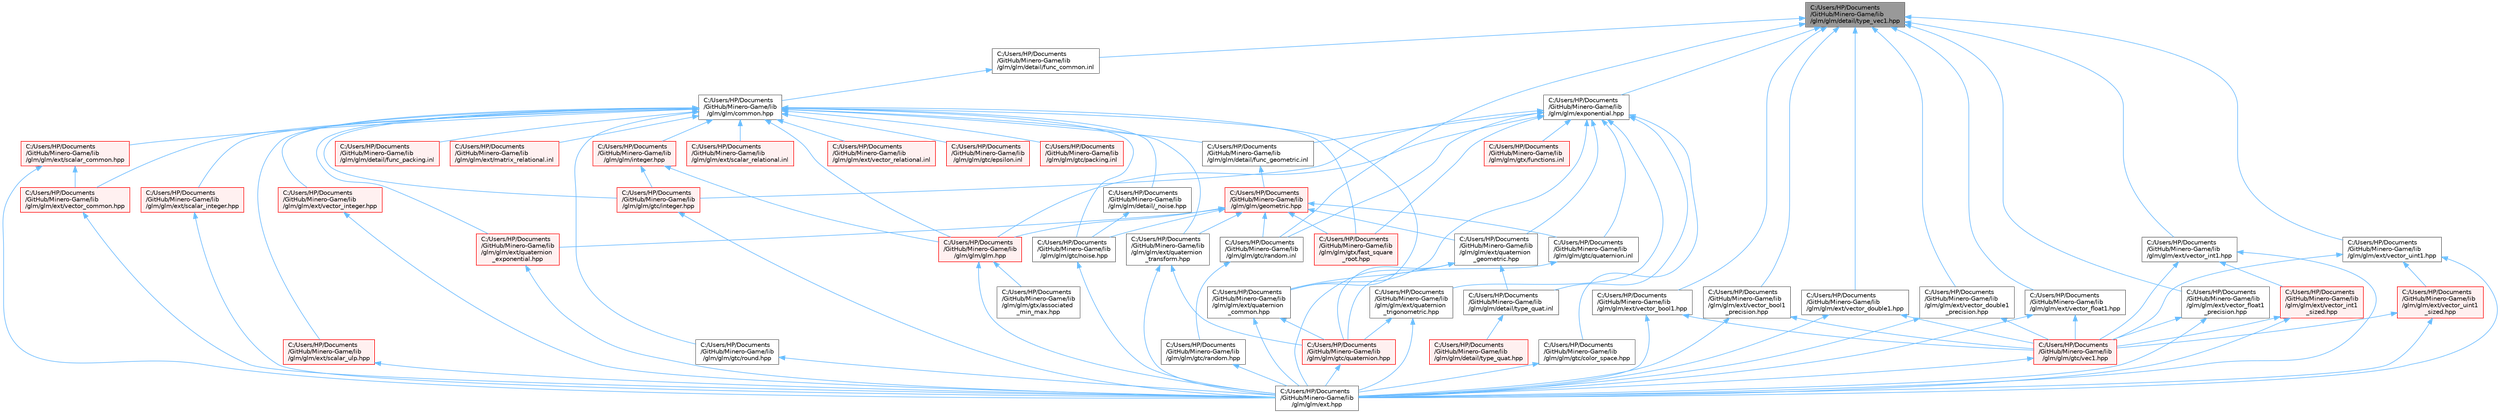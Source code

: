digraph "C:/Users/HP/Documents/GitHub/Minero-Game/lib/glm/glm/detail/type_vec1.hpp"
{
 // LATEX_PDF_SIZE
  bgcolor="transparent";
  edge [fontname=Helvetica,fontsize=10,labelfontname=Helvetica,labelfontsize=10];
  node [fontname=Helvetica,fontsize=10,shape=box,height=0.2,width=0.4];
  Node1 [id="Node000001",label="C:/Users/HP/Documents\l/GitHub/Minero-Game/lib\l/glm/glm/detail/type_vec1.hpp",height=0.2,width=0.4,color="gray40", fillcolor="grey60", style="filled", fontcolor="black",tooltip=" "];
  Node1 -> Node2 [id="edge219_Node000001_Node000002",dir="back",color="steelblue1",style="solid",tooltip=" "];
  Node2 [id="Node000002",label="C:/Users/HP/Documents\l/GitHub/Minero-Game/lib\l/glm/glm/detail/func_common.inl",height=0.2,width=0.4,color="grey40", fillcolor="white", style="filled",URL="$lib_2glm_2glm_2detail_2func__common_8inl.html",tooltip=" "];
  Node2 -> Node3 [id="edge220_Node000002_Node000003",dir="back",color="steelblue1",style="solid",tooltip=" "];
  Node3 [id="Node000003",label="C:/Users/HP/Documents\l/GitHub/Minero-Game/lib\l/glm/glm/common.hpp",height=0.2,width=0.4,color="grey40", fillcolor="white", style="filled",URL="$lib_2glm_2glm_2common_8hpp.html",tooltip=" "];
  Node3 -> Node4 [id="edge221_Node000003_Node000004",dir="back",color="steelblue1",style="solid",tooltip=" "];
  Node4 [id="Node000004",label="C:/Users/HP/Documents\l/GitHub/Minero-Game/lib\l/glm/glm/detail/_noise.hpp",height=0.2,width=0.4,color="grey40", fillcolor="white", style="filled",URL="$lib_2glm_2glm_2detail_2__noise_8hpp.html",tooltip=" "];
  Node4 -> Node5 [id="edge222_Node000004_Node000005",dir="back",color="steelblue1",style="solid",tooltip=" "];
  Node5 [id="Node000005",label="C:/Users/HP/Documents\l/GitHub/Minero-Game/lib\l/glm/glm/gtc/noise.hpp",height=0.2,width=0.4,color="grey40", fillcolor="white", style="filled",URL="$lib_2glm_2glm_2gtc_2noise_8hpp.html",tooltip=" "];
  Node5 -> Node6 [id="edge223_Node000005_Node000006",dir="back",color="steelblue1",style="solid",tooltip=" "];
  Node6 [id="Node000006",label="C:/Users/HP/Documents\l/GitHub/Minero-Game/lib\l/glm/glm/ext.hpp",height=0.2,width=0.4,color="grey40", fillcolor="white", style="filled",URL="$lib_2glm_2glm_2ext_8hpp.html",tooltip=" "];
  Node3 -> Node7 [id="edge224_Node000003_Node000007",dir="back",color="steelblue1",style="solid",tooltip=" "];
  Node7 [id="Node000007",label="C:/Users/HP/Documents\l/GitHub/Minero-Game/lib\l/glm/glm/detail/func_geometric.inl",height=0.2,width=0.4,color="grey40", fillcolor="white", style="filled",URL="$lib_2glm_2glm_2detail_2func__geometric_8inl.html",tooltip=" "];
  Node7 -> Node8 [id="edge225_Node000007_Node000008",dir="back",color="steelblue1",style="solid",tooltip=" "];
  Node8 [id="Node000008",label="C:/Users/HP/Documents\l/GitHub/Minero-Game/lib\l/glm/glm/geometric.hpp",height=0.2,width=0.4,color="red", fillcolor="#FFF0F0", style="filled",URL="$lib_2glm_2glm_2geometric_8hpp.html",tooltip=" "];
  Node8 -> Node126 [id="edge226_Node000008_Node000126",dir="back",color="steelblue1",style="solid",tooltip=" "];
  Node126 [id="Node000126",label="C:/Users/HP/Documents\l/GitHub/Minero-Game/lib\l/glm/glm/ext/quaternion\l_exponential.hpp",height=0.2,width=0.4,color="red", fillcolor="#FFF0F0", style="filled",URL="$lib_2glm_2glm_2ext_2quaternion__exponential_8hpp.html",tooltip=" "];
  Node126 -> Node6 [id="edge227_Node000126_Node000006",dir="back",color="steelblue1",style="solid",tooltip=" "];
  Node8 -> Node127 [id="edge228_Node000008_Node000127",dir="back",color="steelblue1",style="solid",tooltip=" "];
  Node127 [id="Node000127",label="C:/Users/HP/Documents\l/GitHub/Minero-Game/lib\l/glm/glm/ext/quaternion\l_geometric.hpp",height=0.2,width=0.4,color="grey40", fillcolor="white", style="filled",URL="$lib_2glm_2glm_2ext_2quaternion__geometric_8hpp.html",tooltip=" "];
  Node127 -> Node128 [id="edge229_Node000127_Node000128",dir="back",color="steelblue1",style="solid",tooltip=" "];
  Node128 [id="Node000128",label="C:/Users/HP/Documents\l/GitHub/Minero-Game/lib\l/glm/glm/detail/type_quat.inl",height=0.2,width=0.4,color="grey40", fillcolor="white", style="filled",URL="$lib_2glm_2glm_2detail_2type__quat_8inl.html",tooltip=" "];
  Node128 -> Node90 [id="edge230_Node000128_Node000090",dir="back",color="steelblue1",style="solid",tooltip=" "];
  Node90 [id="Node000090",label="C:/Users/HP/Documents\l/GitHub/Minero-Game/lib\l/glm/glm/detail/type_quat.hpp",height=0.2,width=0.4,color="red", fillcolor="#FFF0F0", style="filled",URL="$lib_2glm_2glm_2detail_2type__quat_8hpp.html",tooltip=" "];
  Node127 -> Node6 [id="edge231_Node000127_Node000006",dir="back",color="steelblue1",style="solid",tooltip=" "];
  Node127 -> Node129 [id="edge232_Node000127_Node000129",dir="back",color="steelblue1",style="solid",tooltip=" "];
  Node129 [id="Node000129",label="C:/Users/HP/Documents\l/GitHub/Minero-Game/lib\l/glm/glm/ext/quaternion\l_common.hpp",height=0.2,width=0.4,color="grey40", fillcolor="white", style="filled",URL="$lib_2glm_2glm_2ext_2quaternion__common_8hpp.html",tooltip=" "];
  Node129 -> Node6 [id="edge233_Node000129_Node000006",dir="back",color="steelblue1",style="solid",tooltip=" "];
  Node129 -> Node92 [id="edge234_Node000129_Node000092",dir="back",color="steelblue1",style="solid",tooltip=" "];
  Node92 [id="Node000092",label="C:/Users/HP/Documents\l/GitHub/Minero-Game/lib\l/glm/glm/gtc/quaternion.hpp",height=0.2,width=0.4,color="red", fillcolor="#FFF0F0", style="filled",URL="$lib_2glm_2glm_2gtc_2quaternion_8hpp.html",tooltip=" "];
  Node92 -> Node6 [id="edge235_Node000092_Node000006",dir="back",color="steelblue1",style="solid",tooltip=" "];
  Node127 -> Node92 [id="edge236_Node000127_Node000092",dir="back",color="steelblue1",style="solid",tooltip=" "];
  Node8 -> Node130 [id="edge237_Node000008_Node000130",dir="back",color="steelblue1",style="solid",tooltip=" "];
  Node130 [id="Node000130",label="C:/Users/HP/Documents\l/GitHub/Minero-Game/lib\l/glm/glm/ext/quaternion\l_transform.hpp",height=0.2,width=0.4,color="grey40", fillcolor="white", style="filled",URL="$lib_2glm_2glm_2ext_2quaternion__transform_8hpp.html",tooltip=" "];
  Node130 -> Node6 [id="edge238_Node000130_Node000006",dir="back",color="steelblue1",style="solid",tooltip=" "];
  Node130 -> Node92 [id="edge239_Node000130_Node000092",dir="back",color="steelblue1",style="solid",tooltip=" "];
  Node8 -> Node19 [id="edge240_Node000008_Node000019",dir="back",color="steelblue1",style="solid",tooltip=" "];
  Node19 [id="Node000019",label="C:/Users/HP/Documents\l/GitHub/Minero-Game/lib\l/glm/glm/glm.hpp",height=0.2,width=0.4,color="red", fillcolor="#FFF0F0", style="filled",URL="$lib_2glm_2glm_2glm_8hpp.html",tooltip=" "];
  Node19 -> Node6 [id="edge241_Node000019_Node000006",dir="back",color="steelblue1",style="solid",tooltip=" "];
  Node19 -> Node20 [id="edge242_Node000019_Node000020",dir="back",color="steelblue1",style="solid",tooltip=" "];
  Node20 [id="Node000020",label="C:/Users/HP/Documents\l/GitHub/Minero-Game/lib\l/glm/glm/gtx/associated\l_min_max.hpp",height=0.2,width=0.4,color="grey40", fillcolor="white", style="filled",URL="$lib_2glm_2glm_2gtx_2associated__min__max_8hpp.html",tooltip=" "];
  Node8 -> Node5 [id="edge243_Node000008_Node000005",dir="back",color="steelblue1",style="solid",tooltip=" "];
  Node8 -> Node131 [id="edge244_Node000008_Node000131",dir="back",color="steelblue1",style="solid",tooltip=" "];
  Node131 [id="Node000131",label="C:/Users/HP/Documents\l/GitHub/Minero-Game/lib\l/glm/glm/gtc/quaternion.inl",height=0.2,width=0.4,color="grey40", fillcolor="white", style="filled",URL="$lib_2glm_2glm_2gtc_2quaternion_8inl.html",tooltip=" "];
  Node131 -> Node92 [id="edge245_Node000131_Node000092",dir="back",color="steelblue1",style="solid",tooltip=" "];
  Node8 -> Node132 [id="edge246_Node000008_Node000132",dir="back",color="steelblue1",style="solid",tooltip=" "];
  Node132 [id="Node000132",label="C:/Users/HP/Documents\l/GitHub/Minero-Game/lib\l/glm/glm/gtc/random.inl",height=0.2,width=0.4,color="grey40", fillcolor="white", style="filled",URL="$lib_2glm_2glm_2gtc_2random_8inl.html",tooltip=" "];
  Node132 -> Node133 [id="edge247_Node000132_Node000133",dir="back",color="steelblue1",style="solid",tooltip=" "];
  Node133 [id="Node000133",label="C:/Users/HP/Documents\l/GitHub/Minero-Game/lib\l/glm/glm/gtc/random.hpp",height=0.2,width=0.4,color="grey40", fillcolor="white", style="filled",URL="$lib_2glm_2glm_2gtc_2random_8hpp.html",tooltip=" "];
  Node133 -> Node6 [id="edge248_Node000133_Node000006",dir="back",color="steelblue1",style="solid",tooltip=" "];
  Node8 -> Node135 [id="edge249_Node000008_Node000135",dir="back",color="steelblue1",style="solid",tooltip=" "];
  Node135 [id="Node000135",label="C:/Users/HP/Documents\l/GitHub/Minero-Game/lib\l/glm/glm/gtx/fast_square\l_root.hpp",height=0.2,width=0.4,color="red", fillcolor="#FFF0F0", style="filled",URL="$lib_2glm_2glm_2gtx_2fast__square__root_8hpp.html",tooltip=" "];
  Node3 -> Node138 [id="edge250_Node000003_Node000138",dir="back",color="steelblue1",style="solid",tooltip=" "];
  Node138 [id="Node000138",label="C:/Users/HP/Documents\l/GitHub/Minero-Game/lib\l/glm/glm/detail/func_packing.inl",height=0.2,width=0.4,color="red", fillcolor="#FFF0F0", style="filled",URL="$lib_2glm_2glm_2detail_2func__packing_8inl.html",tooltip=" "];
  Node3 -> Node140 [id="edge251_Node000003_Node000140",dir="back",color="steelblue1",style="solid",tooltip=" "];
  Node140 [id="Node000140",label="C:/Users/HP/Documents\l/GitHub/Minero-Game/lib\l/glm/glm/ext/matrix_relational.inl",height=0.2,width=0.4,color="red", fillcolor="#FFF0F0", style="filled",URL="$lib_2glm_2glm_2ext_2matrix__relational_8inl.html",tooltip=" "];
  Node3 -> Node129 [id="edge252_Node000003_Node000129",dir="back",color="steelblue1",style="solid",tooltip=" "];
  Node3 -> Node126 [id="edge253_Node000003_Node000126",dir="back",color="steelblue1",style="solid",tooltip=" "];
  Node3 -> Node130 [id="edge254_Node000003_Node000130",dir="back",color="steelblue1",style="solid",tooltip=" "];
  Node3 -> Node142 [id="edge255_Node000003_Node000142",dir="back",color="steelblue1",style="solid",tooltip=" "];
  Node142 [id="Node000142",label="C:/Users/HP/Documents\l/GitHub/Minero-Game/lib\l/glm/glm/ext/scalar_common.hpp",height=0.2,width=0.4,color="red", fillcolor="#FFF0F0", style="filled",URL="$lib_2glm_2glm_2ext_2scalar__common_8hpp.html",tooltip=" "];
  Node142 -> Node6 [id="edge256_Node000142_Node000006",dir="back",color="steelblue1",style="solid",tooltip=" "];
  Node142 -> Node143 [id="edge257_Node000142_Node000143",dir="back",color="steelblue1",style="solid",tooltip=" "];
  Node143 [id="Node000143",label="C:/Users/HP/Documents\l/GitHub/Minero-Game/lib\l/glm/glm/ext/vector_common.hpp",height=0.2,width=0.4,color="red", fillcolor="#FFF0F0", style="filled",URL="$lib_2glm_2glm_2ext_2vector__common_8hpp.html",tooltip=" "];
  Node143 -> Node6 [id="edge258_Node000143_Node000006",dir="back",color="steelblue1",style="solid",tooltip=" "];
  Node3 -> Node144 [id="edge259_Node000003_Node000144",dir="back",color="steelblue1",style="solid",tooltip=" "];
  Node144 [id="Node000144",label="C:/Users/HP/Documents\l/GitHub/Minero-Game/lib\l/glm/glm/ext/scalar_integer.hpp",height=0.2,width=0.4,color="red", fillcolor="#FFF0F0", style="filled",URL="$lib_2glm_2glm_2ext_2scalar__integer_8hpp.html",tooltip=" "];
  Node144 -> Node6 [id="edge260_Node000144_Node000006",dir="back",color="steelblue1",style="solid",tooltip=" "];
  Node3 -> Node149 [id="edge261_Node000003_Node000149",dir="back",color="steelblue1",style="solid",tooltip=" "];
  Node149 [id="Node000149",label="C:/Users/HP/Documents\l/GitHub/Minero-Game/lib\l/glm/glm/ext/scalar_relational.inl",height=0.2,width=0.4,color="red", fillcolor="#FFF0F0", style="filled",URL="$lib_2glm_2glm_2ext_2scalar__relational_8inl.html",tooltip=" "];
  Node3 -> Node152 [id="edge262_Node000003_Node000152",dir="back",color="steelblue1",style="solid",tooltip=" "];
  Node152 [id="Node000152",label="C:/Users/HP/Documents\l/GitHub/Minero-Game/lib\l/glm/glm/ext/scalar_ulp.hpp",height=0.2,width=0.4,color="red", fillcolor="#FFF0F0", style="filled",URL="$lib_2glm_2glm_2ext_2scalar__ulp_8hpp.html",tooltip=" "];
  Node152 -> Node6 [id="edge263_Node000152_Node000006",dir="back",color="steelblue1",style="solid",tooltip=" "];
  Node3 -> Node143 [id="edge264_Node000003_Node000143",dir="back",color="steelblue1",style="solid",tooltip=" "];
  Node3 -> Node146 [id="edge265_Node000003_Node000146",dir="back",color="steelblue1",style="solid",tooltip=" "];
  Node146 [id="Node000146",label="C:/Users/HP/Documents\l/GitHub/Minero-Game/lib\l/glm/glm/ext/vector_integer.hpp",height=0.2,width=0.4,color="red", fillcolor="#FFF0F0", style="filled",URL="$lib_2glm_2glm_2ext_2vector__integer_8hpp.html",tooltip=" "];
  Node146 -> Node6 [id="edge266_Node000146_Node000006",dir="back",color="steelblue1",style="solid",tooltip=" "];
  Node3 -> Node156 [id="edge267_Node000003_Node000156",dir="back",color="steelblue1",style="solid",tooltip=" "];
  Node156 [id="Node000156",label="C:/Users/HP/Documents\l/GitHub/Minero-Game/lib\l/glm/glm/ext/vector_relational.inl",height=0.2,width=0.4,color="red", fillcolor="#FFF0F0", style="filled",URL="$lib_2glm_2glm_2ext_2vector__relational_8inl.html",tooltip=" "];
  Node3 -> Node19 [id="edge268_Node000003_Node000019",dir="back",color="steelblue1",style="solid",tooltip=" "];
  Node3 -> Node159 [id="edge269_Node000003_Node000159",dir="back",color="steelblue1",style="solid",tooltip=" "];
  Node159 [id="Node000159",label="C:/Users/HP/Documents\l/GitHub/Minero-Game/lib\l/glm/glm/gtc/epsilon.inl",height=0.2,width=0.4,color="red", fillcolor="#FFF0F0", style="filled",URL="$lib_2glm_2glm_2gtc_2epsilon_8inl.html",tooltip=" "];
  Node3 -> Node164 [id="edge270_Node000003_Node000164",dir="back",color="steelblue1",style="solid",tooltip=" "];
  Node164 [id="Node000164",label="C:/Users/HP/Documents\l/GitHub/Minero-Game/lib\l/glm/glm/gtc/integer.hpp",height=0.2,width=0.4,color="red", fillcolor="#FFF0F0", style="filled",URL="$lib_2glm_2glm_2gtc_2integer_8hpp.html",tooltip=" "];
  Node164 -> Node6 [id="edge271_Node000164_Node000006",dir="back",color="steelblue1",style="solid",tooltip=" "];
  Node3 -> Node5 [id="edge272_Node000003_Node000005",dir="back",color="steelblue1",style="solid",tooltip=" "];
  Node3 -> Node151 [id="edge273_Node000003_Node000151",dir="back",color="steelblue1",style="solid",tooltip=" "];
  Node151 [id="Node000151",label="C:/Users/HP/Documents\l/GitHub/Minero-Game/lib\l/glm/glm/gtc/packing.inl",height=0.2,width=0.4,color="red", fillcolor="#FFF0F0", style="filled",URL="$lib_2glm_2glm_2gtc_2packing_8inl.html",tooltip=" "];
  Node3 -> Node148 [id="edge274_Node000003_Node000148",dir="back",color="steelblue1",style="solid",tooltip=" "];
  Node148 [id="Node000148",label="C:/Users/HP/Documents\l/GitHub/Minero-Game/lib\l/glm/glm/gtc/round.hpp",height=0.2,width=0.4,color="grey40", fillcolor="white", style="filled",URL="$lib_2glm_2glm_2gtc_2round_8hpp.html",tooltip=" "];
  Node148 -> Node6 [id="edge275_Node000148_Node000006",dir="back",color="steelblue1",style="solid",tooltip=" "];
  Node3 -> Node135 [id="edge276_Node000003_Node000135",dir="back",color="steelblue1",style="solid",tooltip=" "];
  Node3 -> Node165 [id="edge277_Node000003_Node000165",dir="back",color="steelblue1",style="solid",tooltip=" "];
  Node165 [id="Node000165",label="C:/Users/HP/Documents\l/GitHub/Minero-Game/lib\l/glm/glm/integer.hpp",height=0.2,width=0.4,color="red", fillcolor="#FFF0F0", style="filled",URL="$lib_2glm_2glm_2integer_8hpp.html",tooltip=" "];
  Node165 -> Node19 [id="edge278_Node000165_Node000019",dir="back",color="steelblue1",style="solid",tooltip=" "];
  Node165 -> Node164 [id="edge279_Node000165_Node000164",dir="back",color="steelblue1",style="solid",tooltip=" "];
  Node1 -> Node167 [id="edge280_Node000001_Node000167",dir="back",color="steelblue1",style="solid",tooltip=" "];
  Node167 [id="Node000167",label="C:/Users/HP/Documents\l/GitHub/Minero-Game/lib\l/glm/glm/exponential.hpp",height=0.2,width=0.4,color="grey40", fillcolor="white", style="filled",URL="$lib_2glm_2glm_2exponential_8hpp.html",tooltip=" "];
  Node167 -> Node7 [id="edge281_Node000167_Node000007",dir="back",color="steelblue1",style="solid",tooltip=" "];
  Node167 -> Node128 [id="edge282_Node000167_Node000128",dir="back",color="steelblue1",style="solid",tooltip=" "];
  Node167 -> Node129 [id="edge283_Node000167_Node000129",dir="back",color="steelblue1",style="solid",tooltip=" "];
  Node167 -> Node127 [id="edge284_Node000167_Node000127",dir="back",color="steelblue1",style="solid",tooltip=" "];
  Node167 -> Node158 [id="edge285_Node000167_Node000158",dir="back",color="steelblue1",style="solid",tooltip=" "];
  Node158 [id="Node000158",label="C:/Users/HP/Documents\l/GitHub/Minero-Game/lib\l/glm/glm/ext/quaternion\l_trigonometric.hpp",height=0.2,width=0.4,color="grey40", fillcolor="white", style="filled",URL="$lib_2glm_2glm_2ext_2quaternion__trigonometric_8hpp.html",tooltip=" "];
  Node158 -> Node6 [id="edge286_Node000158_Node000006",dir="back",color="steelblue1",style="solid",tooltip=" "];
  Node158 -> Node92 [id="edge287_Node000158_Node000092",dir="back",color="steelblue1",style="solid",tooltip=" "];
  Node167 -> Node19 [id="edge288_Node000167_Node000019",dir="back",color="steelblue1",style="solid",tooltip=" "];
  Node167 -> Node168 [id="edge289_Node000167_Node000168",dir="back",color="steelblue1",style="solid",tooltip=" "];
  Node168 [id="Node000168",label="C:/Users/HP/Documents\l/GitHub/Minero-Game/lib\l/glm/glm/gtc/color_space.hpp",height=0.2,width=0.4,color="grey40", fillcolor="white", style="filled",URL="$lib_2glm_2glm_2gtc_2color__space_8hpp.html",tooltip=" "];
  Node168 -> Node6 [id="edge290_Node000168_Node000006",dir="back",color="steelblue1",style="solid",tooltip=" "];
  Node167 -> Node164 [id="edge291_Node000167_Node000164",dir="back",color="steelblue1",style="solid",tooltip=" "];
  Node167 -> Node131 [id="edge292_Node000167_Node000131",dir="back",color="steelblue1",style="solid",tooltip=" "];
  Node167 -> Node132 [id="edge293_Node000167_Node000132",dir="back",color="steelblue1",style="solid",tooltip=" "];
  Node167 -> Node135 [id="edge294_Node000167_Node000135",dir="back",color="steelblue1",style="solid",tooltip=" "];
  Node167 -> Node169 [id="edge295_Node000167_Node000169",dir="back",color="steelblue1",style="solid",tooltip=" "];
  Node169 [id="Node000169",label="C:/Users/HP/Documents\l/GitHub/Minero-Game/lib\l/glm/glm/gtx/functions.inl",height=0.2,width=0.4,color="red", fillcolor="#FFF0F0", style="filled",URL="$lib_2glm_2glm_2gtx_2functions_8inl.html",tooltip=" "];
  Node1 -> Node171 [id="edge296_Node000001_Node000171",dir="back",color="steelblue1",style="solid",tooltip=" "];
  Node171 [id="Node000171",label="C:/Users/HP/Documents\l/GitHub/Minero-Game/lib\l/glm/glm/ext/vector_bool1.hpp",height=0.2,width=0.4,color="grey40", fillcolor="white", style="filled",URL="$lib_2glm_2glm_2ext_2vector__bool1_8hpp.html",tooltip=" "];
  Node171 -> Node6 [id="edge297_Node000171_Node000006",dir="back",color="steelblue1",style="solid",tooltip=" "];
  Node171 -> Node172 [id="edge298_Node000171_Node000172",dir="back",color="steelblue1",style="solid",tooltip=" "];
  Node172 [id="Node000172",label="C:/Users/HP/Documents\l/GitHub/Minero-Game/lib\l/glm/glm/gtc/vec1.hpp",height=0.2,width=0.4,color="red", fillcolor="#FFF0F0", style="filled",URL="$lib_2glm_2glm_2gtc_2vec1_8hpp.html",tooltip=" "];
  Node172 -> Node6 [id="edge299_Node000172_Node000006",dir="back",color="steelblue1",style="solid",tooltip=" "];
  Node1 -> Node173 [id="edge300_Node000001_Node000173",dir="back",color="steelblue1",style="solid",tooltip=" "];
  Node173 [id="Node000173",label="C:/Users/HP/Documents\l/GitHub/Minero-Game/lib\l/glm/glm/ext/vector_bool1\l_precision.hpp",height=0.2,width=0.4,color="grey40", fillcolor="white", style="filled",URL="$lib_2glm_2glm_2ext_2vector__bool1__precision_8hpp.html",tooltip=" "];
  Node173 -> Node6 [id="edge301_Node000173_Node000006",dir="back",color="steelblue1",style="solid",tooltip=" "];
  Node173 -> Node172 [id="edge302_Node000173_Node000172",dir="back",color="steelblue1",style="solid",tooltip=" "];
  Node1 -> Node174 [id="edge303_Node000001_Node000174",dir="back",color="steelblue1",style="solid",tooltip=" "];
  Node174 [id="Node000174",label="C:/Users/HP/Documents\l/GitHub/Minero-Game/lib\l/glm/glm/ext/vector_double1.hpp",height=0.2,width=0.4,color="grey40", fillcolor="white", style="filled",URL="$lib_2glm_2glm_2ext_2vector__double1_8hpp.html",tooltip=" "];
  Node174 -> Node6 [id="edge304_Node000174_Node000006",dir="back",color="steelblue1",style="solid",tooltip=" "];
  Node174 -> Node172 [id="edge305_Node000174_Node000172",dir="back",color="steelblue1",style="solid",tooltip=" "];
  Node1 -> Node175 [id="edge306_Node000001_Node000175",dir="back",color="steelblue1",style="solid",tooltip=" "];
  Node175 [id="Node000175",label="C:/Users/HP/Documents\l/GitHub/Minero-Game/lib\l/glm/glm/ext/vector_double1\l_precision.hpp",height=0.2,width=0.4,color="grey40", fillcolor="white", style="filled",URL="$lib_2glm_2glm_2ext_2vector__double1__precision_8hpp.html",tooltip=" "];
  Node175 -> Node6 [id="edge307_Node000175_Node000006",dir="back",color="steelblue1",style="solid",tooltip=" "];
  Node175 -> Node172 [id="edge308_Node000175_Node000172",dir="back",color="steelblue1",style="solid",tooltip=" "];
  Node1 -> Node176 [id="edge309_Node000001_Node000176",dir="back",color="steelblue1",style="solid",tooltip=" "];
  Node176 [id="Node000176",label="C:/Users/HP/Documents\l/GitHub/Minero-Game/lib\l/glm/glm/ext/vector_float1.hpp",height=0.2,width=0.4,color="grey40", fillcolor="white", style="filled",URL="$lib_2glm_2glm_2ext_2vector__float1_8hpp.html",tooltip=" "];
  Node176 -> Node6 [id="edge310_Node000176_Node000006",dir="back",color="steelblue1",style="solid",tooltip=" "];
  Node176 -> Node172 [id="edge311_Node000176_Node000172",dir="back",color="steelblue1",style="solid",tooltip=" "];
  Node1 -> Node177 [id="edge312_Node000001_Node000177",dir="back",color="steelblue1",style="solid",tooltip=" "];
  Node177 [id="Node000177",label="C:/Users/HP/Documents\l/GitHub/Minero-Game/lib\l/glm/glm/ext/vector_float1\l_precision.hpp",height=0.2,width=0.4,color="grey40", fillcolor="white", style="filled",URL="$lib_2glm_2glm_2ext_2vector__float1__precision_8hpp.html",tooltip=" "];
  Node177 -> Node6 [id="edge313_Node000177_Node000006",dir="back",color="steelblue1",style="solid",tooltip=" "];
  Node177 -> Node172 [id="edge314_Node000177_Node000172",dir="back",color="steelblue1",style="solid",tooltip=" "];
  Node1 -> Node178 [id="edge315_Node000001_Node000178",dir="back",color="steelblue1",style="solid",tooltip=" "];
  Node178 [id="Node000178",label="C:/Users/HP/Documents\l/GitHub/Minero-Game/lib\l/glm/glm/ext/vector_int1.hpp",height=0.2,width=0.4,color="grey40", fillcolor="white", style="filled",URL="$lib_2glm_2glm_2ext_2vector__int1_8hpp.html",tooltip=" "];
  Node178 -> Node6 [id="edge316_Node000178_Node000006",dir="back",color="steelblue1",style="solid",tooltip=" "];
  Node178 -> Node179 [id="edge317_Node000178_Node000179",dir="back",color="steelblue1",style="solid",tooltip=" "];
  Node179 [id="Node000179",label="C:/Users/HP/Documents\l/GitHub/Minero-Game/lib\l/glm/glm/ext/vector_int1\l_sized.hpp",height=0.2,width=0.4,color="red", fillcolor="#FFF0F0", style="filled",URL="$lib_2glm_2glm_2ext_2vector__int1__sized_8hpp.html",tooltip=" "];
  Node179 -> Node6 [id="edge318_Node000179_Node000006",dir="back",color="steelblue1",style="solid",tooltip=" "];
  Node179 -> Node172 [id="edge319_Node000179_Node000172",dir="back",color="steelblue1",style="solid",tooltip=" "];
  Node178 -> Node172 [id="edge320_Node000178_Node000172",dir="back",color="steelblue1",style="solid",tooltip=" "];
  Node1 -> Node180 [id="edge321_Node000001_Node000180",dir="back",color="steelblue1",style="solid",tooltip=" "];
  Node180 [id="Node000180",label="C:/Users/HP/Documents\l/GitHub/Minero-Game/lib\l/glm/glm/ext/vector_uint1.hpp",height=0.2,width=0.4,color="grey40", fillcolor="white", style="filled",URL="$lib_2glm_2glm_2ext_2vector__uint1_8hpp.html",tooltip=" "];
  Node180 -> Node6 [id="edge322_Node000180_Node000006",dir="back",color="steelblue1",style="solid",tooltip=" "];
  Node180 -> Node181 [id="edge323_Node000180_Node000181",dir="back",color="steelblue1",style="solid",tooltip=" "];
  Node181 [id="Node000181",label="C:/Users/HP/Documents\l/GitHub/Minero-Game/lib\l/glm/glm/ext/vector_uint1\l_sized.hpp",height=0.2,width=0.4,color="red", fillcolor="#FFF0F0", style="filled",URL="$lib_2glm_2glm_2ext_2vector__uint1__sized_8hpp.html",tooltip=" "];
  Node181 -> Node6 [id="edge324_Node000181_Node000006",dir="back",color="steelblue1",style="solid",tooltip=" "];
  Node181 -> Node172 [id="edge325_Node000181_Node000172",dir="back",color="steelblue1",style="solid",tooltip=" "];
  Node180 -> Node172 [id="edge326_Node000180_Node000172",dir="back",color="steelblue1",style="solid",tooltip=" "];
  Node1 -> Node132 [id="edge327_Node000001_Node000132",dir="back",color="steelblue1",style="solid",tooltip=" "];
}

